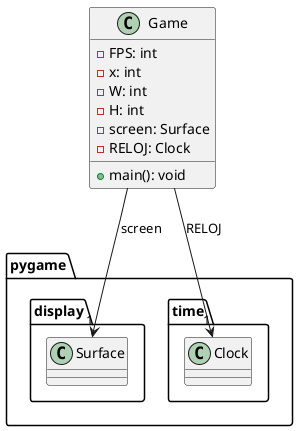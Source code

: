 @startuml Diagrama

class Game {
    - FPS: int
    - x: int
    - W: int
    - H: int
    - screen: Surface
    - RELOJ: Clock

    + main(): void
}

class pygame.display.Surface
class pygame.time.Clock

Game --> "1" pygame.display.Surface: screen
Game --> "1" pygame.time.Clock: RELOJ

@enduml